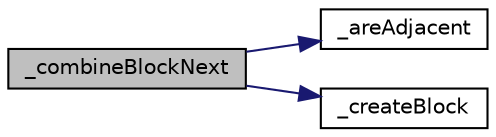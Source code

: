 digraph "_combineBlockNext"
{
 // LATEX_PDF_SIZE
  edge [fontname="Helvetica",fontsize="10",labelfontname="Helvetica",labelfontsize="10"];
  node [fontname="Helvetica",fontsize="10",shape=record];
  rankdir="LR";
  Node1 [label="_combineBlockNext",height=0.2,width=0.4,color="black", fillcolor="grey75", style="filled", fontcolor="black",tooltip=" "];
  Node1 -> Node2 [color="midnightblue",fontsize="10",style="solid",fontname="Helvetica"];
  Node2 [label="_areAdjacent",height=0.2,width=0.4,color="black", fillcolor="white", style="filled",URL="$legato__variableheap_8c.html#a211c78b4fd99d801ce76f0dc218280f1",tooltip=" "];
  Node1 -> Node3 [color="midnightblue",fontsize="10",style="solid",fontname="Helvetica"];
  Node3 [label="_createBlock",height=0.2,width=0.4,color="black", fillcolor="white", style="filled",URL="$legato__variableheap_8c.html#a796e97911458f2141c3677bfb1333515",tooltip=" "];
}
